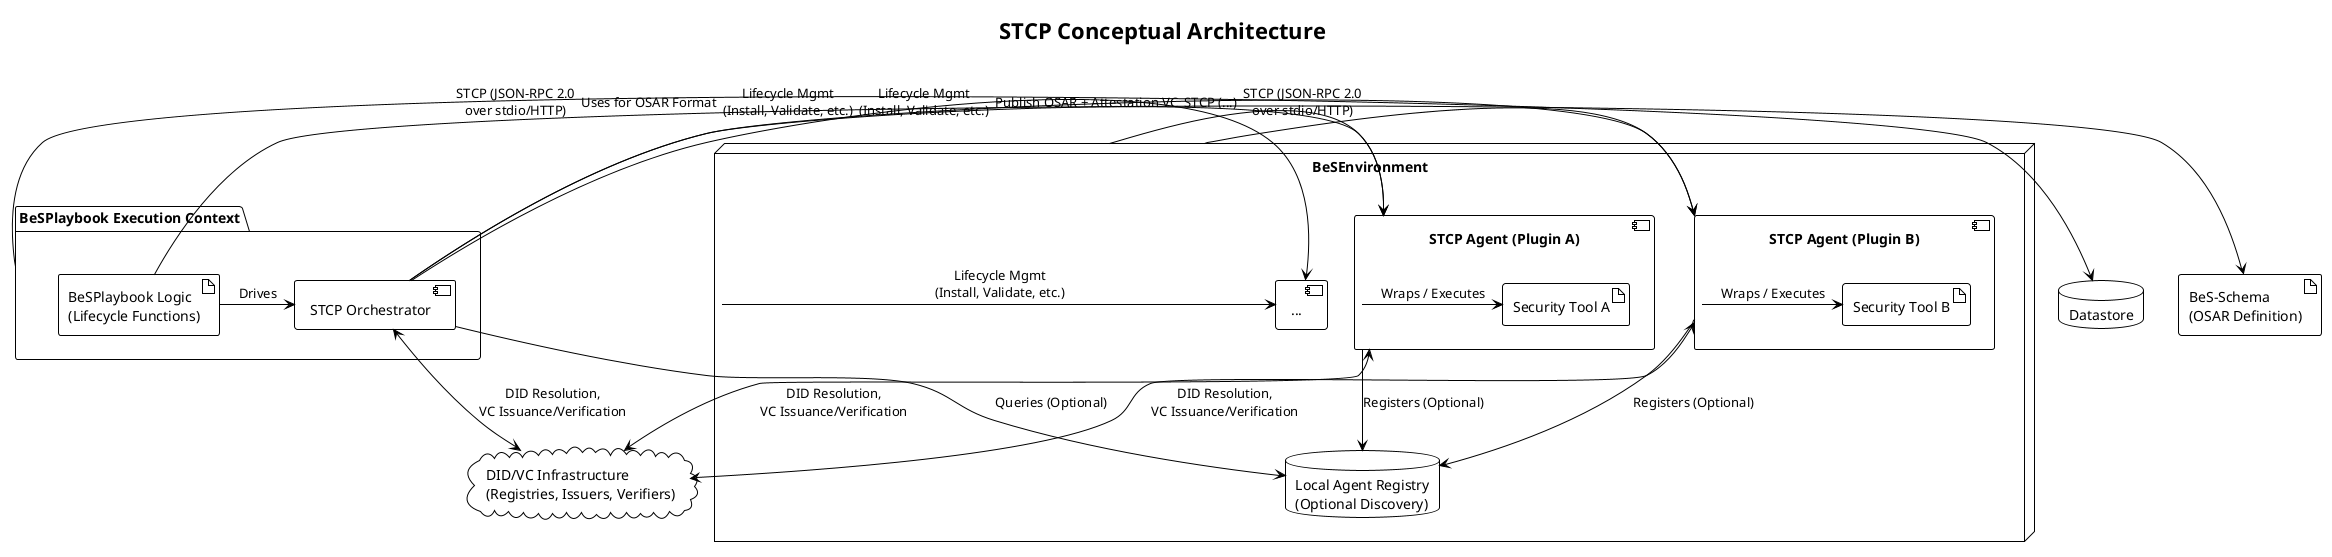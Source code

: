 @startuml STCP_Architecture
!theme plain

title STCP Conceptual Architecture

cloud "DID/VC Infrastructure\n(Registries, Issuers, Verifiers)" as DVC_Infra

node "BeSEnvironment" as BeSEnv {
  component "STCP Agent (Plugin A)" as AgentA {
    artifact "Security Tool A" as ToolA
  }
  component "STCP Agent (Plugin B)" as AgentB {
    artifact "Security Tool B" as ToolB
  }
  component "..." as AgentN
  database "Local Agent Registry\n(Optional Discovery)" as LocalRegistry

  AgentA -> ToolA : Wraps / Executes
  AgentB -> ToolB : Wraps / Executes

  AgentA --> LocalRegistry : Registers (Optional)
  AgentB --> LocalRegistry : Registers (Optional)
}

package "BeSPlaybook Execution Context" as PlaybookCtx {
  component "STCP Orchestrator" as Orchestrator
  artifact "BeSPlaybook Logic\n(Lifecycle Functions)" as PlaybookLogic
}

database "Datastore" as Datastore
artifact "BeS-Schema\n(OSAR Definition)" as BeSSchema

Orchestrator -> AgentA : STCP (JSON-RPC 2.0\nover stdio/HTTP)
Orchestrator -> AgentB : STCP (JSON-RPC 2.0\nover stdio/HTTP)
Orchestrator -> AgentN : STCP (...)

Orchestrator <--> DVC_Infra : DID Resolution,\nVC Issuance/Verification
AgentA <--> DVC_Infra : DID Resolution,\nVC Issuance/Verification
AgentB <--> DVC_Infra : DID Resolution,\nVC Issuance/Verification

PlaybookCtx -> Datastore : Publish OSAR + Attestation VC
PlaybookLogic -> BeSSchema : Uses for OSAR Format

Orchestrator -> LocalRegistry : Queries (Optional)

BeSEnv -> AgentA : Lifecycle Mgmt\n(Install, Validate, etc.)
BeSEnv -> AgentB : Lifecycle Mgmt\n(Install, Validate, etc.)
BeSEnv -> AgentN : Lifecycle Mgmt\n(Install, Validate, etc.)

PlaybookLogic -> Orchestrator : Drives

@enduml
